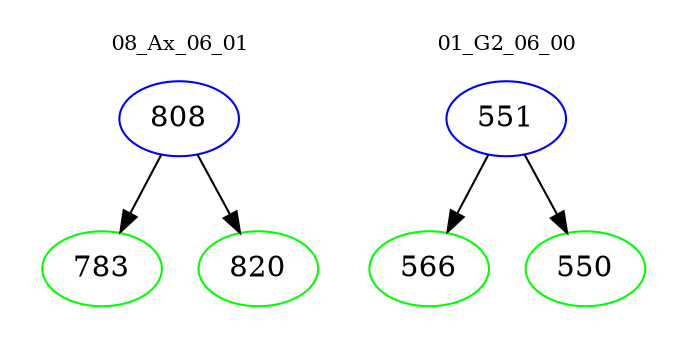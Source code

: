 digraph{
subgraph cluster_0 {
color = white
label = "08_Ax_06_01";
fontsize=10;
T0_808 [label="808", color="blue"]
T0_808 -> T0_783 [color="black"]
T0_783 [label="783", color="green"]
T0_808 -> T0_820 [color="black"]
T0_820 [label="820", color="green"]
}
subgraph cluster_1 {
color = white
label = "01_G2_06_00";
fontsize=10;
T1_551 [label="551", color="blue"]
T1_551 -> T1_566 [color="black"]
T1_566 [label="566", color="green"]
T1_551 -> T1_550 [color="black"]
T1_550 [label="550", color="green"]
}
}
